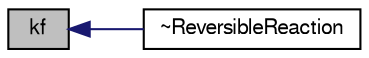 digraph "kf"
{
  bgcolor="transparent";
  edge [fontname="FreeSans",fontsize="10",labelfontname="FreeSans",labelfontsize="10"];
  node [fontname="FreeSans",fontsize="10",shape=record];
  rankdir="LR";
  Node29 [label="kf",height=0.2,width=0.4,color="black", fillcolor="grey75", style="filled", fontcolor="black"];
  Node29 -> Node30 [dir="back",color="midnightblue",fontsize="10",style="solid",fontname="FreeSans"];
  Node30 [label="~ReversibleReaction",height=0.2,width=0.4,color="black",URL="$a30346.html#a38d4039bced25f4e796be725845edc11",tooltip="Destructor. "];
}
